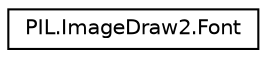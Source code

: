 digraph "Graphical Class Hierarchy"
{
 // LATEX_PDF_SIZE
  edge [fontname="Helvetica",fontsize="10",labelfontname="Helvetica",labelfontsize="10"];
  node [fontname="Helvetica",fontsize="10",shape=record];
  rankdir="LR";
  Node0 [label="PIL.ImageDraw2.Font",height=0.2,width=0.4,color="black", fillcolor="white", style="filled",URL="$classPIL_1_1ImageDraw2_1_1Font.html",tooltip=" "];
}
